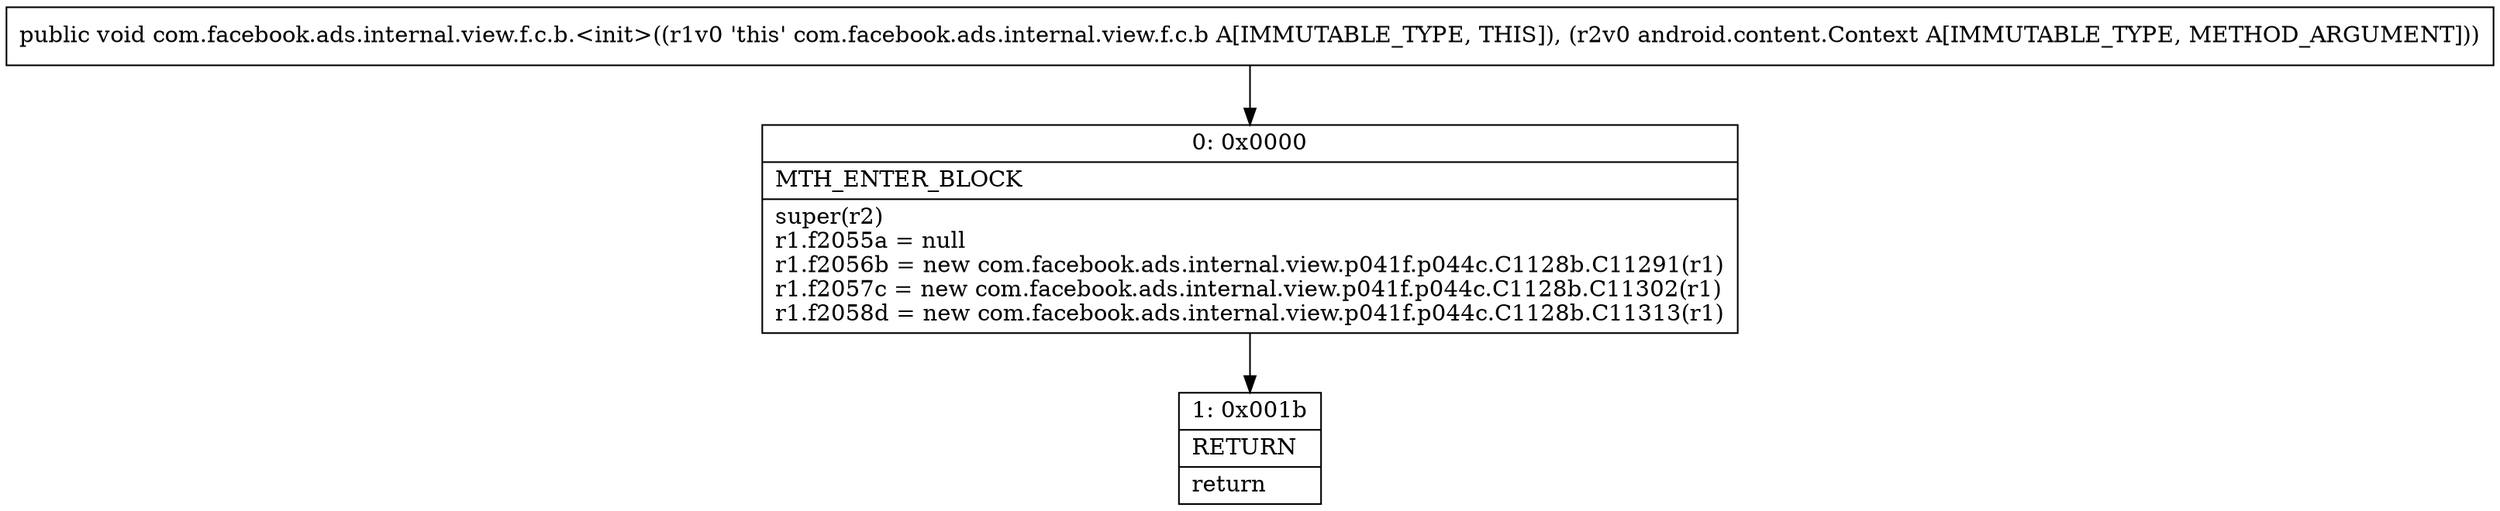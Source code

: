 digraph "CFG forcom.facebook.ads.internal.view.f.c.b.\<init\>(Landroid\/content\/Context;)V" {
Node_0 [shape=record,label="{0\:\ 0x0000|MTH_ENTER_BLOCK\l|super(r2)\lr1.f2055a = null\lr1.f2056b = new com.facebook.ads.internal.view.p041f.p044c.C1128b.C11291(r1)\lr1.f2057c = new com.facebook.ads.internal.view.p041f.p044c.C1128b.C11302(r1)\lr1.f2058d = new com.facebook.ads.internal.view.p041f.p044c.C1128b.C11313(r1)\l}"];
Node_1 [shape=record,label="{1\:\ 0x001b|RETURN\l|return\l}"];
MethodNode[shape=record,label="{public void com.facebook.ads.internal.view.f.c.b.\<init\>((r1v0 'this' com.facebook.ads.internal.view.f.c.b A[IMMUTABLE_TYPE, THIS]), (r2v0 android.content.Context A[IMMUTABLE_TYPE, METHOD_ARGUMENT])) }"];
MethodNode -> Node_0;
Node_0 -> Node_1;
}

